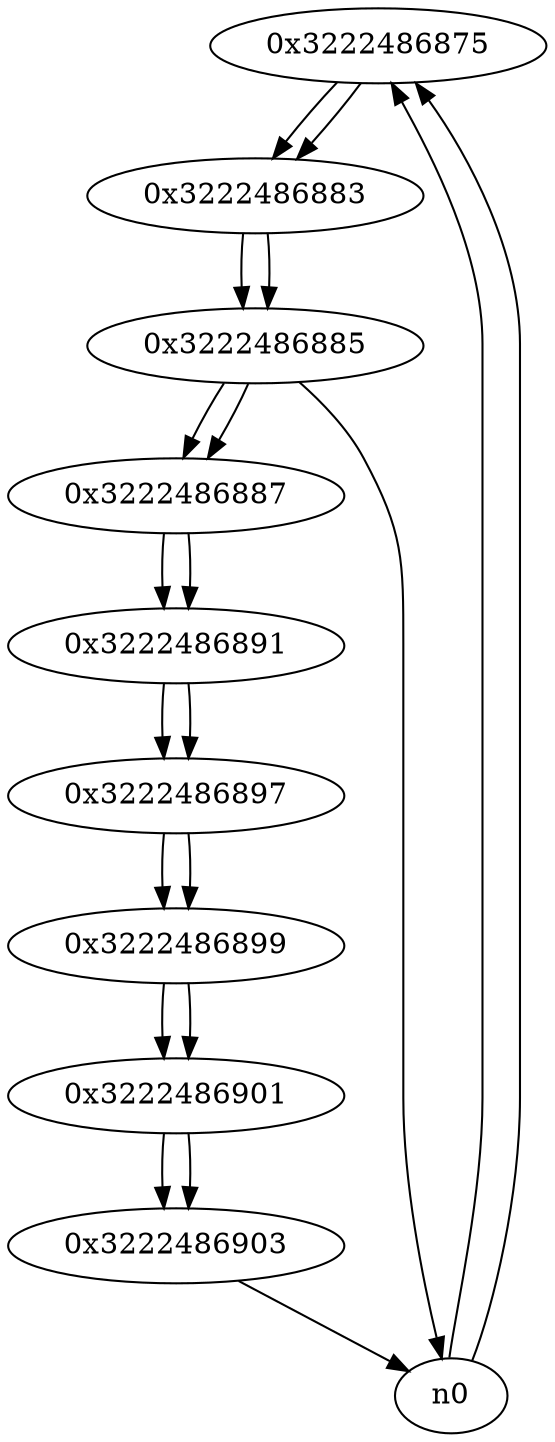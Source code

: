 digraph G{
/* nodes */
  n1 [label="0x3222486875"]
  n2 [label="0x3222486883"]
  n3 [label="0x3222486885"]
  n4 [label="0x3222486887"]
  n5 [label="0x3222486891"]
  n6 [label="0x3222486897"]
  n7 [label="0x3222486899"]
  n8 [label="0x3222486901"]
  n9 [label="0x3222486903"]
/* edges */
n1 -> n2;
n0 -> n1;
n0 -> n1;
n2 -> n3;
n1 -> n2;
n3 -> n4;
n3 -> n0;
n2 -> n3;
n4 -> n5;
n3 -> n4;
n5 -> n6;
n4 -> n5;
n6 -> n7;
n5 -> n6;
n7 -> n8;
n6 -> n7;
n8 -> n9;
n7 -> n8;
n9 -> n0;
n8 -> n9;
}

